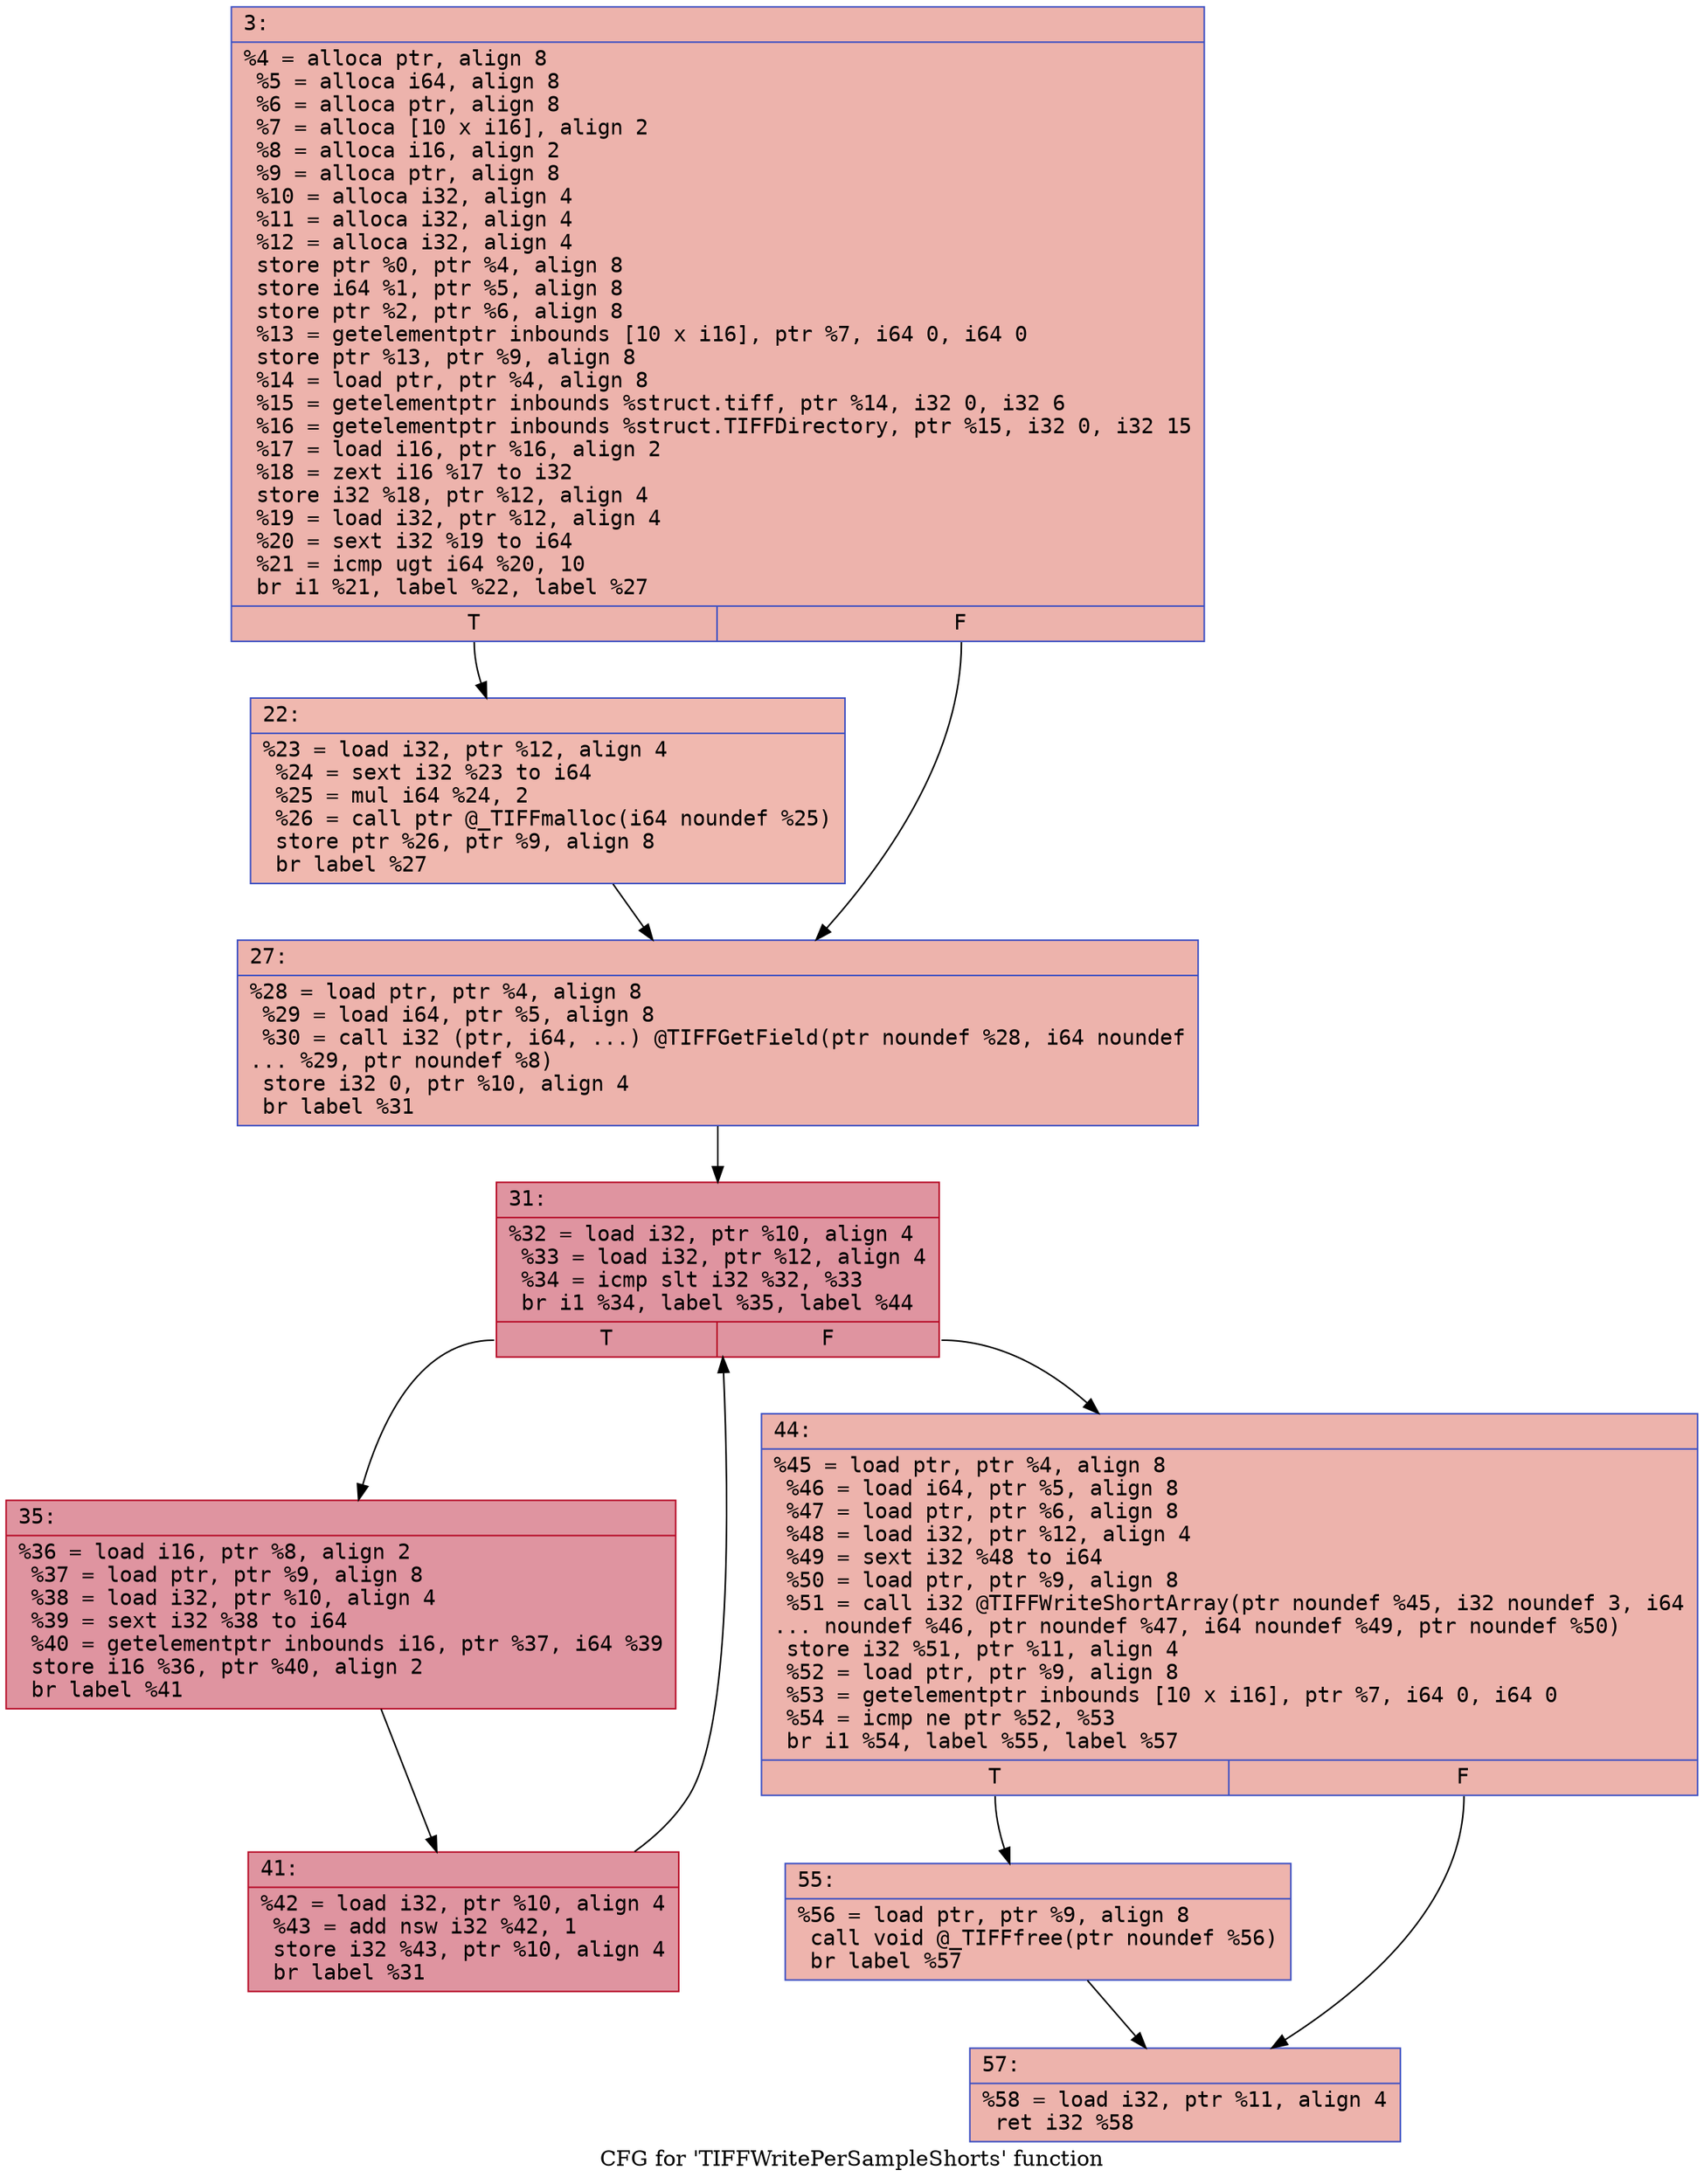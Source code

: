 digraph "CFG for 'TIFFWritePerSampleShorts' function" {
	label="CFG for 'TIFFWritePerSampleShorts' function";

	Node0x6000017e3890 [shape=record,color="#3d50c3ff", style=filled, fillcolor="#d6524470" fontname="Courier",label="{3:\l|  %4 = alloca ptr, align 8\l  %5 = alloca i64, align 8\l  %6 = alloca ptr, align 8\l  %7 = alloca [10 x i16], align 2\l  %8 = alloca i16, align 2\l  %9 = alloca ptr, align 8\l  %10 = alloca i32, align 4\l  %11 = alloca i32, align 4\l  %12 = alloca i32, align 4\l  store ptr %0, ptr %4, align 8\l  store i64 %1, ptr %5, align 8\l  store ptr %2, ptr %6, align 8\l  %13 = getelementptr inbounds [10 x i16], ptr %7, i64 0, i64 0\l  store ptr %13, ptr %9, align 8\l  %14 = load ptr, ptr %4, align 8\l  %15 = getelementptr inbounds %struct.tiff, ptr %14, i32 0, i32 6\l  %16 = getelementptr inbounds %struct.TIFFDirectory, ptr %15, i32 0, i32 15\l  %17 = load i16, ptr %16, align 2\l  %18 = zext i16 %17 to i32\l  store i32 %18, ptr %12, align 4\l  %19 = load i32, ptr %12, align 4\l  %20 = sext i32 %19 to i64\l  %21 = icmp ugt i64 %20, 10\l  br i1 %21, label %22, label %27\l|{<s0>T|<s1>F}}"];
	Node0x6000017e3890:s0 -> Node0x6000017e38e0[tooltip="3 -> 22\nProbability 50.00%" ];
	Node0x6000017e3890:s1 -> Node0x6000017e3930[tooltip="3 -> 27\nProbability 50.00%" ];
	Node0x6000017e38e0 [shape=record,color="#3d50c3ff", style=filled, fillcolor="#dc5d4a70" fontname="Courier",label="{22:\l|  %23 = load i32, ptr %12, align 4\l  %24 = sext i32 %23 to i64\l  %25 = mul i64 %24, 2\l  %26 = call ptr @_TIFFmalloc(i64 noundef %25)\l  store ptr %26, ptr %9, align 8\l  br label %27\l}"];
	Node0x6000017e38e0 -> Node0x6000017e3930[tooltip="22 -> 27\nProbability 100.00%" ];
	Node0x6000017e3930 [shape=record,color="#3d50c3ff", style=filled, fillcolor="#d6524470" fontname="Courier",label="{27:\l|  %28 = load ptr, ptr %4, align 8\l  %29 = load i64, ptr %5, align 8\l  %30 = call i32 (ptr, i64, ...) @TIFFGetField(ptr noundef %28, i64 noundef\l... %29, ptr noundef %8)\l  store i32 0, ptr %10, align 4\l  br label %31\l}"];
	Node0x6000017e3930 -> Node0x6000017e3980[tooltip="27 -> 31\nProbability 100.00%" ];
	Node0x6000017e3980 [shape=record,color="#b70d28ff", style=filled, fillcolor="#b70d2870" fontname="Courier",label="{31:\l|  %32 = load i32, ptr %10, align 4\l  %33 = load i32, ptr %12, align 4\l  %34 = icmp slt i32 %32, %33\l  br i1 %34, label %35, label %44\l|{<s0>T|<s1>F}}"];
	Node0x6000017e3980:s0 -> Node0x6000017e39d0[tooltip="31 -> 35\nProbability 96.88%" ];
	Node0x6000017e3980:s1 -> Node0x6000017e3a70[tooltip="31 -> 44\nProbability 3.12%" ];
	Node0x6000017e39d0 [shape=record,color="#b70d28ff", style=filled, fillcolor="#b70d2870" fontname="Courier",label="{35:\l|  %36 = load i16, ptr %8, align 2\l  %37 = load ptr, ptr %9, align 8\l  %38 = load i32, ptr %10, align 4\l  %39 = sext i32 %38 to i64\l  %40 = getelementptr inbounds i16, ptr %37, i64 %39\l  store i16 %36, ptr %40, align 2\l  br label %41\l}"];
	Node0x6000017e39d0 -> Node0x6000017e3a20[tooltip="35 -> 41\nProbability 100.00%" ];
	Node0x6000017e3a20 [shape=record,color="#b70d28ff", style=filled, fillcolor="#b70d2870" fontname="Courier",label="{41:\l|  %42 = load i32, ptr %10, align 4\l  %43 = add nsw i32 %42, 1\l  store i32 %43, ptr %10, align 4\l  br label %31\l}"];
	Node0x6000017e3a20 -> Node0x6000017e3980[tooltip="41 -> 31\nProbability 100.00%" ];
	Node0x6000017e3a70 [shape=record,color="#3d50c3ff", style=filled, fillcolor="#d6524470" fontname="Courier",label="{44:\l|  %45 = load ptr, ptr %4, align 8\l  %46 = load i64, ptr %5, align 8\l  %47 = load ptr, ptr %6, align 8\l  %48 = load i32, ptr %12, align 4\l  %49 = sext i32 %48 to i64\l  %50 = load ptr, ptr %9, align 8\l  %51 = call i32 @TIFFWriteShortArray(ptr noundef %45, i32 noundef 3, i64\l... noundef %46, ptr noundef %47, i64 noundef %49, ptr noundef %50)\l  store i32 %51, ptr %11, align 4\l  %52 = load ptr, ptr %9, align 8\l  %53 = getelementptr inbounds [10 x i16], ptr %7, i64 0, i64 0\l  %54 = icmp ne ptr %52, %53\l  br i1 %54, label %55, label %57\l|{<s0>T|<s1>F}}"];
	Node0x6000017e3a70:s0 -> Node0x6000017e3ac0[tooltip="44 -> 55\nProbability 62.50%" ];
	Node0x6000017e3a70:s1 -> Node0x6000017e3b10[tooltip="44 -> 57\nProbability 37.50%" ];
	Node0x6000017e3ac0 [shape=record,color="#3d50c3ff", style=filled, fillcolor="#d8564670" fontname="Courier",label="{55:\l|  %56 = load ptr, ptr %9, align 8\l  call void @_TIFFfree(ptr noundef %56)\l  br label %57\l}"];
	Node0x6000017e3ac0 -> Node0x6000017e3b10[tooltip="55 -> 57\nProbability 100.00%" ];
	Node0x6000017e3b10 [shape=record,color="#3d50c3ff", style=filled, fillcolor="#d6524470" fontname="Courier",label="{57:\l|  %58 = load i32, ptr %11, align 4\l  ret i32 %58\l}"];
}
